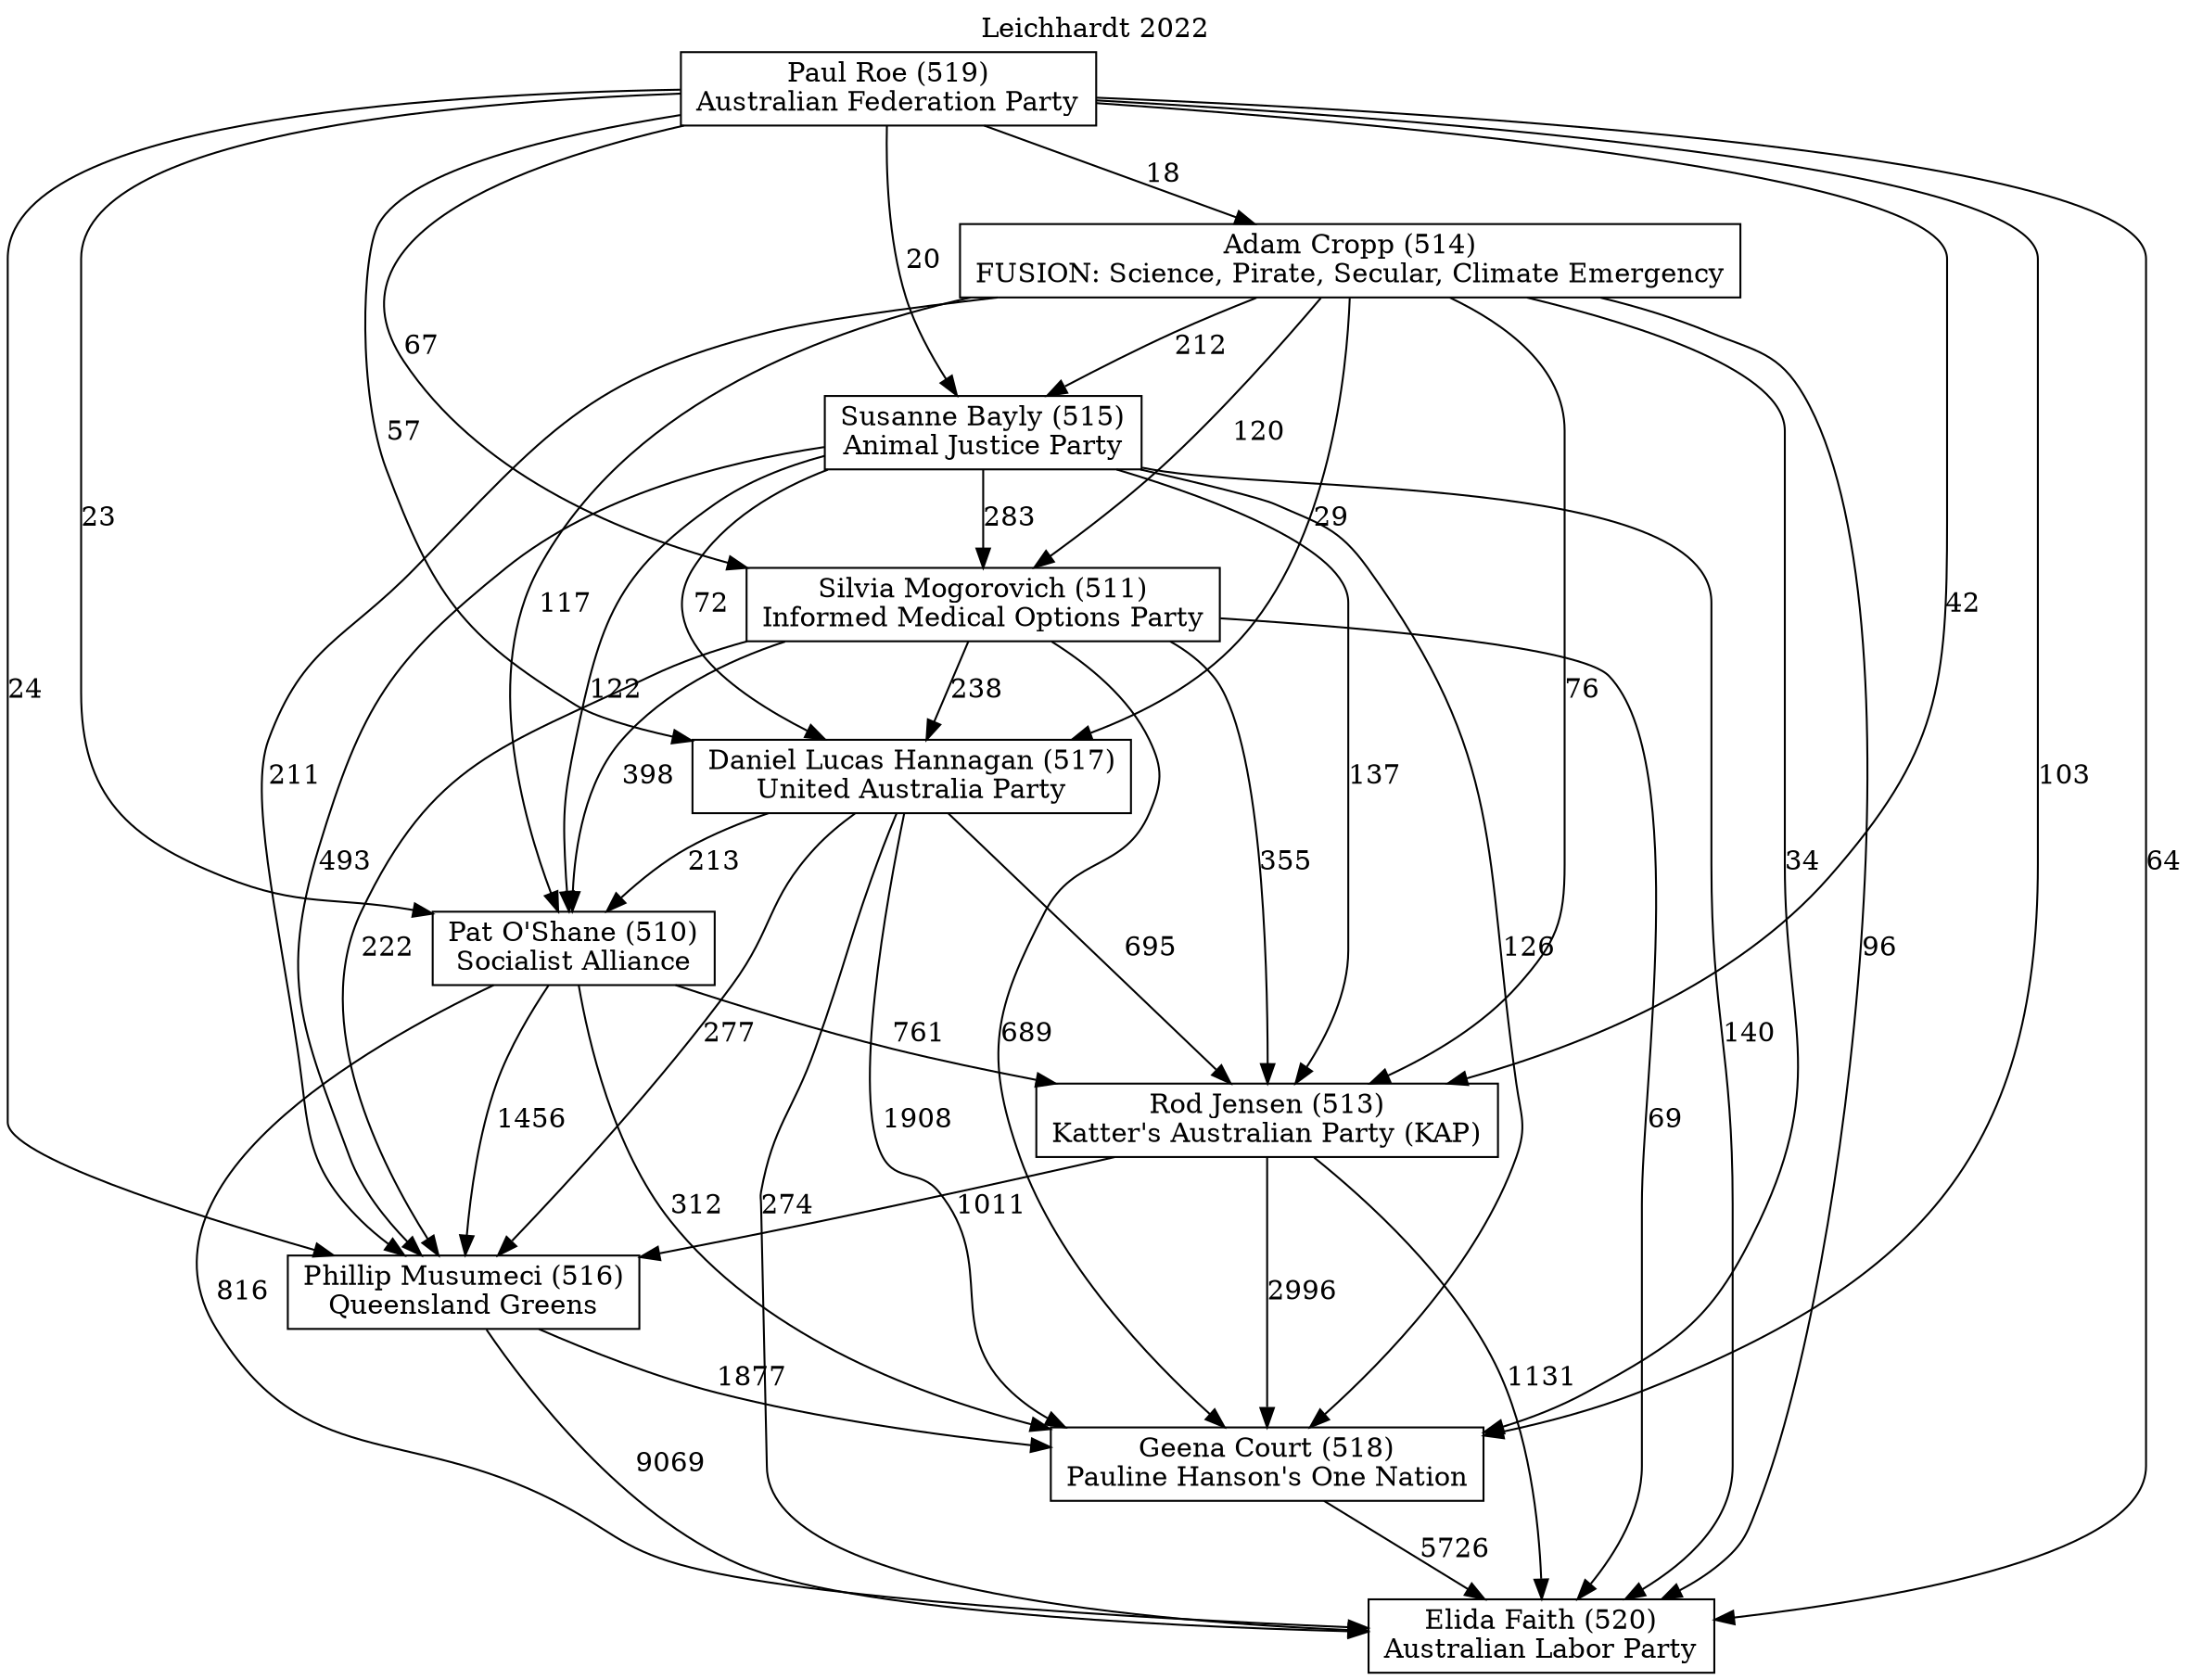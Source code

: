 // House preference flow
digraph "Elida Faith (520)_Leichhardt_2022" {
	graph [label="Leichhardt 2022" labelloc=t mclimit=10]
	node [shape=box]
	"Adam Cropp (514)" [label="Adam Cropp (514)
FUSION: Science, Pirate, Secular, Climate Emergency"]
	"Daniel Lucas Hannagan (517)" [label="Daniel Lucas Hannagan (517)
United Australia Party"]
	"Elida Faith (520)" [label="Elida Faith (520)
Australian Labor Party"]
	"Geena Court (518)" [label="Geena Court (518)
Pauline Hanson's One Nation"]
	"Pat O'Shane (510)" [label="Pat O'Shane (510)
Socialist Alliance"]
	"Paul Roe (519)" [label="Paul Roe (519)
Australian Federation Party"]
	"Phillip Musumeci (516)" [label="Phillip Musumeci (516)
Queensland Greens"]
	"Rod Jensen (513)" [label="Rod Jensen (513)
Katter's Australian Party (KAP)"]
	"Silvia Mogorovich (511)" [label="Silvia Mogorovich (511)
Informed Medical Options Party"]
	"Susanne Bayly (515)" [label="Susanne Bayly (515)
Animal Justice Party"]
	"Adam Cropp (514)" -> "Daniel Lucas Hannagan (517)" [label=29]
	"Adam Cropp (514)" -> "Elida Faith (520)" [label=96]
	"Adam Cropp (514)" -> "Geena Court (518)" [label=34]
	"Adam Cropp (514)" -> "Pat O'Shane (510)" [label=117]
	"Adam Cropp (514)" -> "Phillip Musumeci (516)" [label=211]
	"Adam Cropp (514)" -> "Rod Jensen (513)" [label=76]
	"Adam Cropp (514)" -> "Silvia Mogorovich (511)" [label=120]
	"Adam Cropp (514)" -> "Susanne Bayly (515)" [label=212]
	"Daniel Lucas Hannagan (517)" -> "Elida Faith (520)" [label=274]
	"Daniel Lucas Hannagan (517)" -> "Geena Court (518)" [label=1908]
	"Daniel Lucas Hannagan (517)" -> "Pat O'Shane (510)" [label=213]
	"Daniel Lucas Hannagan (517)" -> "Phillip Musumeci (516)" [label=277]
	"Daniel Lucas Hannagan (517)" -> "Rod Jensen (513)" [label=695]
	"Geena Court (518)" -> "Elida Faith (520)" [label=5726]
	"Pat O'Shane (510)" -> "Elida Faith (520)" [label=816]
	"Pat O'Shane (510)" -> "Geena Court (518)" [label=312]
	"Pat O'Shane (510)" -> "Phillip Musumeci (516)" [label=1456]
	"Pat O'Shane (510)" -> "Rod Jensen (513)" [label=761]
	"Paul Roe (519)" -> "Adam Cropp (514)" [label=18]
	"Paul Roe (519)" -> "Daniel Lucas Hannagan (517)" [label=57]
	"Paul Roe (519)" -> "Elida Faith (520)" [label=64]
	"Paul Roe (519)" -> "Geena Court (518)" [label=103]
	"Paul Roe (519)" -> "Pat O'Shane (510)" [label=23]
	"Paul Roe (519)" -> "Phillip Musumeci (516)" [label=24]
	"Paul Roe (519)" -> "Rod Jensen (513)" [label=42]
	"Paul Roe (519)" -> "Silvia Mogorovich (511)" [label=67]
	"Paul Roe (519)" -> "Susanne Bayly (515)" [label=20]
	"Phillip Musumeci (516)" -> "Elida Faith (520)" [label=9069]
	"Phillip Musumeci (516)" -> "Geena Court (518)" [label=1877]
	"Rod Jensen (513)" -> "Elida Faith (520)" [label=1131]
	"Rod Jensen (513)" -> "Geena Court (518)" [label=2996]
	"Rod Jensen (513)" -> "Phillip Musumeci (516)" [label=1011]
	"Silvia Mogorovich (511)" -> "Daniel Lucas Hannagan (517)" [label=238]
	"Silvia Mogorovich (511)" -> "Elida Faith (520)" [label=69]
	"Silvia Mogorovich (511)" -> "Geena Court (518)" [label=689]
	"Silvia Mogorovich (511)" -> "Pat O'Shane (510)" [label=398]
	"Silvia Mogorovich (511)" -> "Phillip Musumeci (516)" [label=222]
	"Silvia Mogorovich (511)" -> "Rod Jensen (513)" [label=355]
	"Susanne Bayly (515)" -> "Daniel Lucas Hannagan (517)" [label=72]
	"Susanne Bayly (515)" -> "Elida Faith (520)" [label=140]
	"Susanne Bayly (515)" -> "Geena Court (518)" [label=126]
	"Susanne Bayly (515)" -> "Pat O'Shane (510)" [label=122]
	"Susanne Bayly (515)" -> "Phillip Musumeci (516)" [label=493]
	"Susanne Bayly (515)" -> "Rod Jensen (513)" [label=137]
	"Susanne Bayly (515)" -> "Silvia Mogorovich (511)" [label=283]
}
